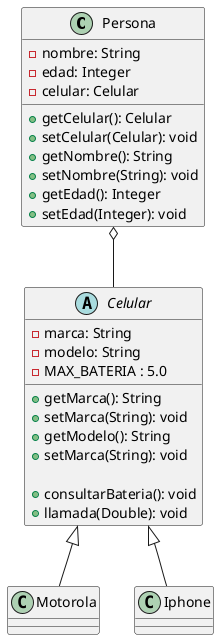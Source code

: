 @startuml

class Persona{
    - nombre: String 
    - edad: Integer
    - celular: Celular 

    + getCelular(): Celular 
    + setCelular(Celular): void
    + getNombre(): String 
    + setNombre(String): void
    + getEdad(): Integer 
    + setEdad(Integer): void
}

abstract class Celular{
   - marca: String 
   - modelo: String 
   - MAX_BATERIA : 5.0

   + getMarca(): String
   + setMarca(String): void 
   + getModelo(): String 
   + setMarca(String): void

   + consultarBateria(): void 
   + llamada(Double): void 
}

class Motorola{

}

class Iphone{
   
}

Persona o-- Celular 
Celular <|-- Motorola 
Celular <|-- Iphone 

@enduml